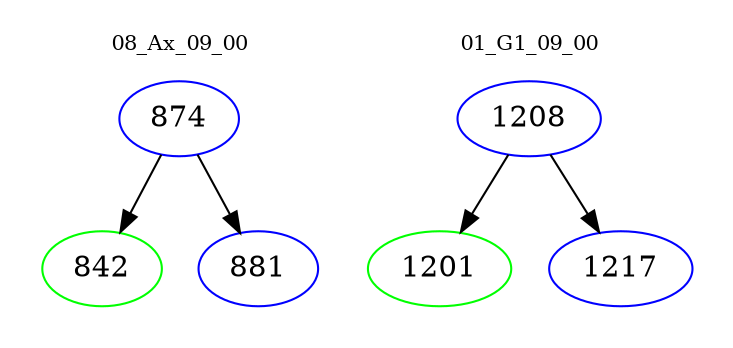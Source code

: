 digraph{
subgraph cluster_0 {
color = white
label = "08_Ax_09_00";
fontsize=10;
T0_874 [label="874", color="blue"]
T0_874 -> T0_842 [color="black"]
T0_842 [label="842", color="green"]
T0_874 -> T0_881 [color="black"]
T0_881 [label="881", color="blue"]
}
subgraph cluster_1 {
color = white
label = "01_G1_09_00";
fontsize=10;
T1_1208 [label="1208", color="blue"]
T1_1208 -> T1_1201 [color="black"]
T1_1201 [label="1201", color="green"]
T1_1208 -> T1_1217 [color="black"]
T1_1217 [label="1217", color="blue"]
}
}
